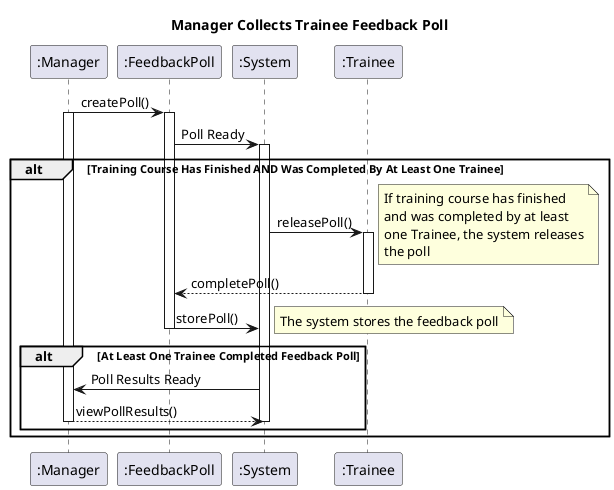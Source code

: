 @startuml
title "Manager Collects Trainee Feedback Poll"
participant ":Manager" as manager
participant ":FeedbackPoll" as feedback
participant ":System" as system
participant ":Trainee" as trainee

manager -> feedback : createPoll()
activate manager
activate feedback
feedback -> system : Poll Ready
activate system

alt Training Course Has Finished AND Was Completed By At Least One Trainee
    system -> trainee : releasePoll()  
    activate trainee
    note right: If training course has finished\nand was completed by at least\none Trainee, the system releases\nthe poll
    trainee --> feedback : completePoll()
    deactivate trainee
    feedback -> system : storePoll()            
    deactivate feedback
    note right: The system stores the feedback poll

    alt At Least One Trainee Completed Feedback Poll
        system -> manager : Poll Results Ready
        manager --> system : viewPollResults()
        deactivate system
        deactivate manager
    end
end

@enduml